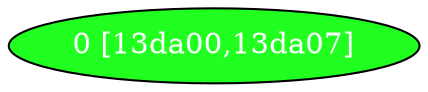 diGraph libnss3{
	libnss3_0  [style=filled fillcolor="#20FF20" fontcolor="#ffffff" shape=oval label="0 [13da00,13da07]"]


}
